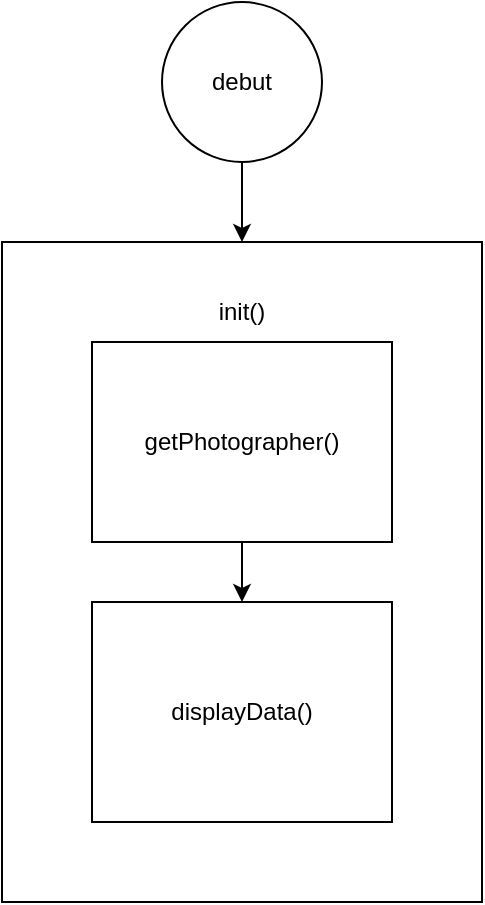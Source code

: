 <mxfile version="18.1.2" type="github">
  <diagram id="Y0sVYbjM5EweYE6kKC4h" name="Page-1">
    <mxGraphModel dx="826" dy="736" grid="1" gridSize="10" guides="1" tooltips="1" connect="1" arrows="1" fold="1" page="1" pageScale="1" pageWidth="827" pageHeight="1169" math="0" shadow="0">
      <root>
        <mxCell id="0" />
        <mxCell id="1" parent="0" />
        <mxCell id="jcFtJvddKOKofgatQIRw-1" value="" style="rounded=0;whiteSpace=wrap;html=1;" vertex="1" parent="1">
          <mxGeometry x="294" y="150" width="240" height="330" as="geometry" />
        </mxCell>
        <mxCell id="jcFtJvddKOKofgatQIRw-11" style="edgeStyle=orthogonalEdgeStyle;rounded=0;orthogonalLoop=1;jettySize=auto;html=1;entryX=0.5;entryY=0;entryDx=0;entryDy=0;" edge="1" parent="1" source="jcFtJvddKOKofgatQIRw-3" target="jcFtJvddKOKofgatQIRw-4">
          <mxGeometry relative="1" as="geometry" />
        </mxCell>
        <mxCell id="jcFtJvddKOKofgatQIRw-3" value="" style="rounded=0;whiteSpace=wrap;html=1;" vertex="1" parent="1">
          <mxGeometry x="339" y="200" width="150" height="100" as="geometry" />
        </mxCell>
        <mxCell id="jcFtJvddKOKofgatQIRw-4" value="" style="rounded=0;whiteSpace=wrap;html=1;" vertex="1" parent="1">
          <mxGeometry x="339" y="330" width="150" height="110" as="geometry" />
        </mxCell>
        <mxCell id="jcFtJvddKOKofgatQIRw-12" style="edgeStyle=orthogonalEdgeStyle;rounded=0;orthogonalLoop=1;jettySize=auto;html=1;exitX=0.5;exitY=1;exitDx=0;exitDy=0;" edge="1" parent="1" source="jcFtJvddKOKofgatQIRw-5" target="jcFtJvddKOKofgatQIRw-1">
          <mxGeometry relative="1" as="geometry" />
        </mxCell>
        <mxCell id="jcFtJvddKOKofgatQIRw-5" value="debut" style="ellipse;whiteSpace=wrap;html=1;aspect=fixed;" vertex="1" parent="1">
          <mxGeometry x="374" y="30" width="80" height="80" as="geometry" />
        </mxCell>
        <mxCell id="jcFtJvddKOKofgatQIRw-6" value="init()" style="text;html=1;strokeColor=none;fillColor=none;align=center;verticalAlign=middle;whiteSpace=wrap;rounded=0;" vertex="1" parent="1">
          <mxGeometry x="384" y="170" width="60" height="30" as="geometry" />
        </mxCell>
        <mxCell id="jcFtJvddKOKofgatQIRw-7" value="displayData()" style="text;html=1;strokeColor=none;fillColor=none;align=center;verticalAlign=middle;whiteSpace=wrap;rounded=0;" vertex="1" parent="1">
          <mxGeometry x="384" y="370" width="60" height="30" as="geometry" />
        </mxCell>
        <mxCell id="jcFtJvddKOKofgatQIRw-8" value="getPhotographer()" style="text;html=1;strokeColor=none;fillColor=none;align=center;verticalAlign=middle;whiteSpace=wrap;rounded=0;" vertex="1" parent="1">
          <mxGeometry x="367" y="235" width="94" height="30" as="geometry" />
        </mxCell>
      </root>
    </mxGraphModel>
  </diagram>
</mxfile>

